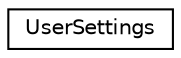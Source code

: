 digraph "Graphical Class Hierarchy"
{
  edge [fontname="Helvetica",fontsize="10",labelfontname="Helvetica",labelfontsize="10"];
  node [fontname="Helvetica",fontsize="10",shape=record];
  rankdir="LR";
  Node0 [label="UserSettings",height=0.2,width=0.4,color="black", fillcolor="white", style="filled",URL="$classUserSettings.html"];
}
